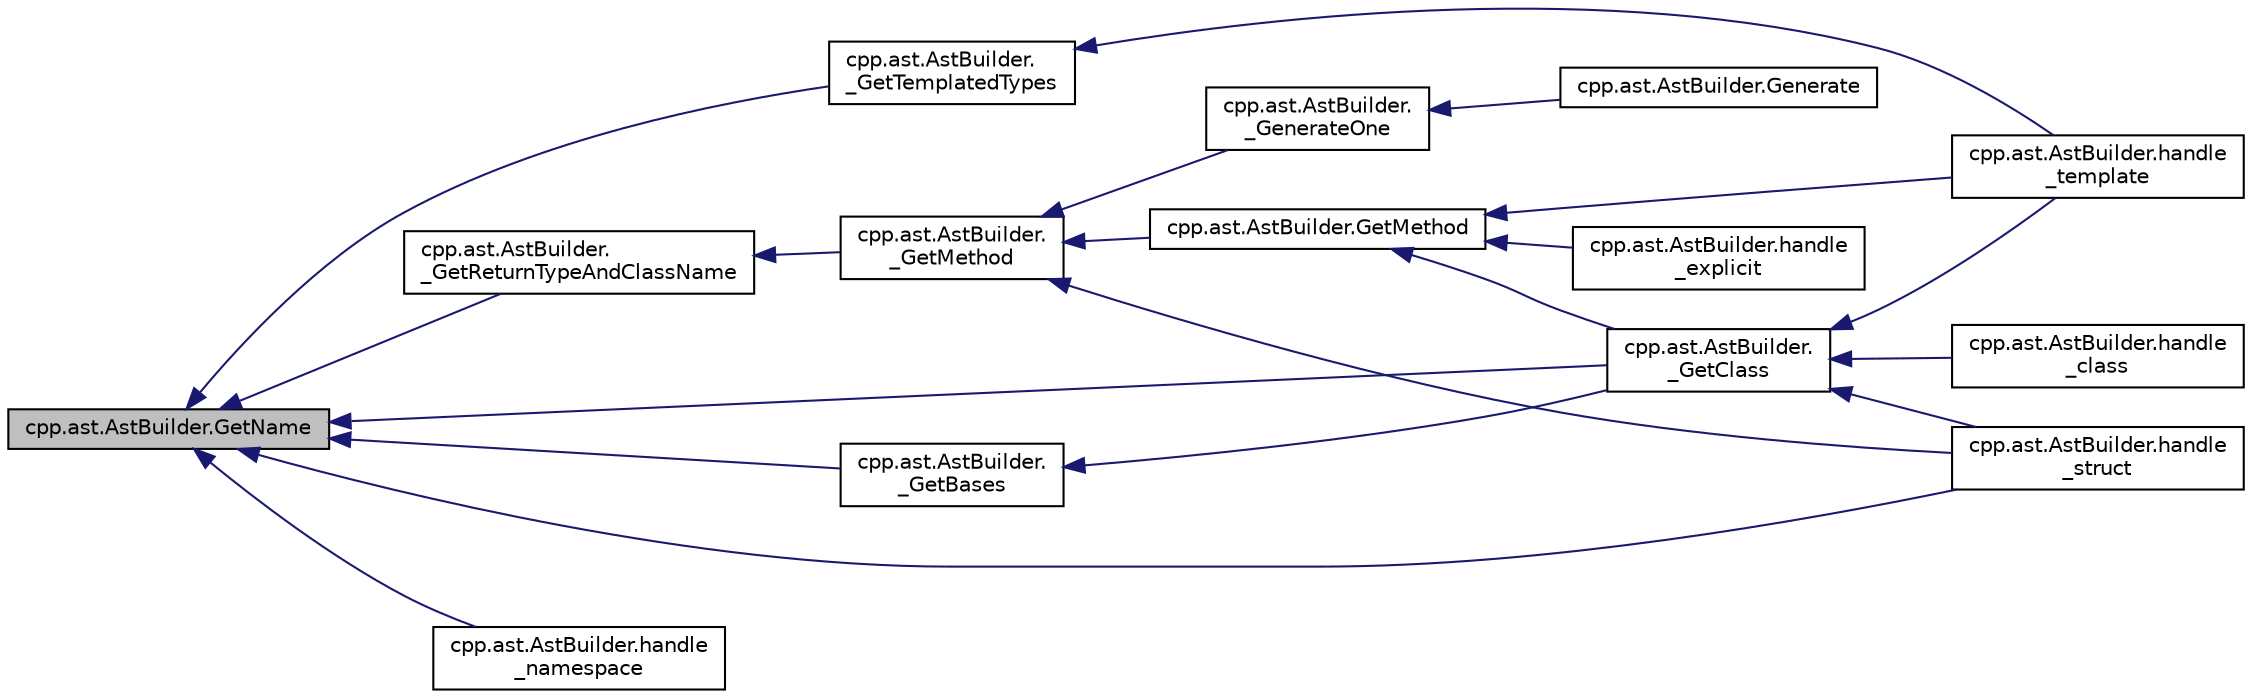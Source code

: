 digraph "cpp.ast.AstBuilder.GetName"
{
  edge [fontname="Helvetica",fontsize="10",labelfontname="Helvetica",labelfontsize="10"];
  node [fontname="Helvetica",fontsize="10",shape=record];
  rankdir="LR";
  Node288 [label="cpp.ast.AstBuilder.GetName",height=0.2,width=0.4,color="black", fillcolor="grey75", style="filled", fontcolor="black"];
  Node288 -> Node289 [dir="back",color="midnightblue",fontsize="10",style="solid",fontname="Helvetica"];
  Node289 [label="cpp.ast.AstBuilder.\l_GetReturnTypeAndClassName",height=0.2,width=0.4,color="black", fillcolor="white", style="filled",URL="$d9/dc3/classcpp_1_1ast_1_1_ast_builder.html#abef1c7f48a562a67507bd7ed6f822710"];
  Node289 -> Node290 [dir="back",color="midnightblue",fontsize="10",style="solid",fontname="Helvetica"];
  Node290 [label="cpp.ast.AstBuilder.\l_GetMethod",height=0.2,width=0.4,color="black", fillcolor="white", style="filled",URL="$d9/dc3/classcpp_1_1ast_1_1_ast_builder.html#ad1d43eb0d4bdc6be1a9d7ff86c54bd66"];
  Node290 -> Node291 [dir="back",color="midnightblue",fontsize="10",style="solid",fontname="Helvetica"];
  Node291 [label="cpp.ast.AstBuilder.\l_GenerateOne",height=0.2,width=0.4,color="black", fillcolor="white", style="filled",URL="$d9/dc3/classcpp_1_1ast_1_1_ast_builder.html#ae3a006851c8f8a4b5929e5e8bcbd4618"];
  Node291 -> Node292 [dir="back",color="midnightblue",fontsize="10",style="solid",fontname="Helvetica"];
  Node292 [label="cpp.ast.AstBuilder.Generate",height=0.2,width=0.4,color="black", fillcolor="white", style="filled",URL="$d9/dc3/classcpp_1_1ast_1_1_ast_builder.html#aebd0392eee56def849468af5b93b720a"];
  Node290 -> Node293 [dir="back",color="midnightblue",fontsize="10",style="solid",fontname="Helvetica"];
  Node293 [label="cpp.ast.AstBuilder.GetMethod",height=0.2,width=0.4,color="black", fillcolor="white", style="filled",URL="$d9/dc3/classcpp_1_1ast_1_1_ast_builder.html#af22fb880867876144d20818391ad267a"];
  Node293 -> Node294 [dir="back",color="midnightblue",fontsize="10",style="solid",fontname="Helvetica"];
  Node294 [label="cpp.ast.AstBuilder.handle\l_template",height=0.2,width=0.4,color="black", fillcolor="white", style="filled",URL="$d9/dc3/classcpp_1_1ast_1_1_ast_builder.html#a0f4d74520697ec05eb6b549daada5a5d"];
  Node293 -> Node295 [dir="back",color="midnightblue",fontsize="10",style="solid",fontname="Helvetica"];
  Node295 [label="cpp.ast.AstBuilder.\l_GetClass",height=0.2,width=0.4,color="black", fillcolor="white", style="filled",URL="$d9/dc3/classcpp_1_1ast_1_1_ast_builder.html#af5670e1181b5af00bce0acc0dd9d0da7"];
  Node295 -> Node296 [dir="back",color="midnightblue",fontsize="10",style="solid",fontname="Helvetica"];
  Node296 [label="cpp.ast.AstBuilder.handle\l_struct",height=0.2,width=0.4,color="black", fillcolor="white", style="filled",URL="$d9/dc3/classcpp_1_1ast_1_1_ast_builder.html#aadfad5b8d50962c04504e806dc0f5b6c"];
  Node295 -> Node294 [dir="back",color="midnightblue",fontsize="10",style="solid",fontname="Helvetica"];
  Node295 -> Node297 [dir="back",color="midnightblue",fontsize="10",style="solid",fontname="Helvetica"];
  Node297 [label="cpp.ast.AstBuilder.handle\l_class",height=0.2,width=0.4,color="black", fillcolor="white", style="filled",URL="$d9/dc3/classcpp_1_1ast_1_1_ast_builder.html#a93bd39632593bec36972355b7e1893e0"];
  Node293 -> Node298 [dir="back",color="midnightblue",fontsize="10",style="solid",fontname="Helvetica"];
  Node298 [label="cpp.ast.AstBuilder.handle\l_explicit",height=0.2,width=0.4,color="black", fillcolor="white", style="filled",URL="$d9/dc3/classcpp_1_1ast_1_1_ast_builder.html#a568860050542b53d3df9cf479f2a5e1c"];
  Node290 -> Node296 [dir="back",color="midnightblue",fontsize="10",style="solid",fontname="Helvetica"];
  Node288 -> Node296 [dir="back",color="midnightblue",fontsize="10",style="solid",fontname="Helvetica"];
  Node288 -> Node299 [dir="back",color="midnightblue",fontsize="10",style="solid",fontname="Helvetica"];
  Node299 [label="cpp.ast.AstBuilder.\l_GetTemplatedTypes",height=0.2,width=0.4,color="black", fillcolor="white", style="filled",URL="$d9/dc3/classcpp_1_1ast_1_1_ast_builder.html#a07d463f974a3a33de2840fc6965906c3"];
  Node299 -> Node294 [dir="back",color="midnightblue",fontsize="10",style="solid",fontname="Helvetica"];
  Node288 -> Node300 [dir="back",color="midnightblue",fontsize="10",style="solid",fontname="Helvetica"];
  Node300 [label="cpp.ast.AstBuilder.\l_GetBases",height=0.2,width=0.4,color="black", fillcolor="white", style="filled",URL="$d9/dc3/classcpp_1_1ast_1_1_ast_builder.html#a5682851612e95587469f0c6d29d87e01"];
  Node300 -> Node295 [dir="back",color="midnightblue",fontsize="10",style="solid",fontname="Helvetica"];
  Node288 -> Node295 [dir="back",color="midnightblue",fontsize="10",style="solid",fontname="Helvetica"];
  Node288 -> Node301 [dir="back",color="midnightblue",fontsize="10",style="solid",fontname="Helvetica"];
  Node301 [label="cpp.ast.AstBuilder.handle\l_namespace",height=0.2,width=0.4,color="black", fillcolor="white", style="filled",URL="$d9/dc3/classcpp_1_1ast_1_1_ast_builder.html#ae6dde01c5f9ac7ba3b14dff01cac66e4"];
}
